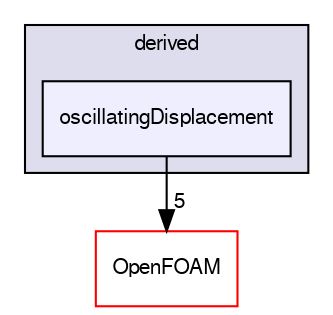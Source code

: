 digraph "src/fvMotionSolver/pointPatchFields/derived/oscillatingDisplacement" {
  bgcolor=transparent;
  compound=true
  node [ fontsize="10", fontname="FreeSans"];
  edge [ labelfontsize="10", labelfontname="FreeSans"];
  subgraph clusterdir_afe439a792340c5c5371397d2612bb80 {
    graph [ bgcolor="#ddddee", pencolor="black", label="derived" fontname="FreeSans", fontsize="10", URL="dir_afe439a792340c5c5371397d2612bb80.html"]
  dir_6ea6ade37aacdd3a9f66d75bb6076445 [shape=box, label="oscillatingDisplacement", style="filled", fillcolor="#eeeeff", pencolor="black", URL="dir_6ea6ade37aacdd3a9f66d75bb6076445.html"];
  }
  dir_c5473ff19b20e6ec4dfe5c310b3778a8 [shape=box label="OpenFOAM" color="red" URL="dir_c5473ff19b20e6ec4dfe5c310b3778a8.html"];
  dir_6ea6ade37aacdd3a9f66d75bb6076445->dir_c5473ff19b20e6ec4dfe5c310b3778a8 [headlabel="5", labeldistance=1.5 headhref="dir_001128_001706.html"];
}
